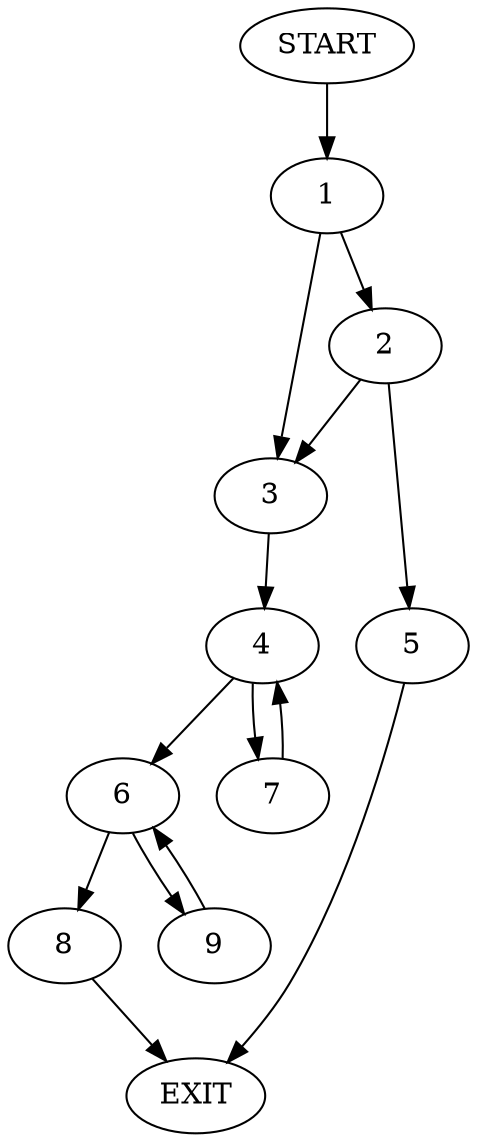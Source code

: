 digraph {
0 [label="START"]
10 [label="EXIT"]
0 -> 1
1 -> 2
1 -> 3
3 -> 4
2 -> 5
2 -> 3
5 -> 10
4 -> 6
4 -> 7
6 -> 8
6 -> 9
7 -> 4
8 -> 10
9 -> 6
}
